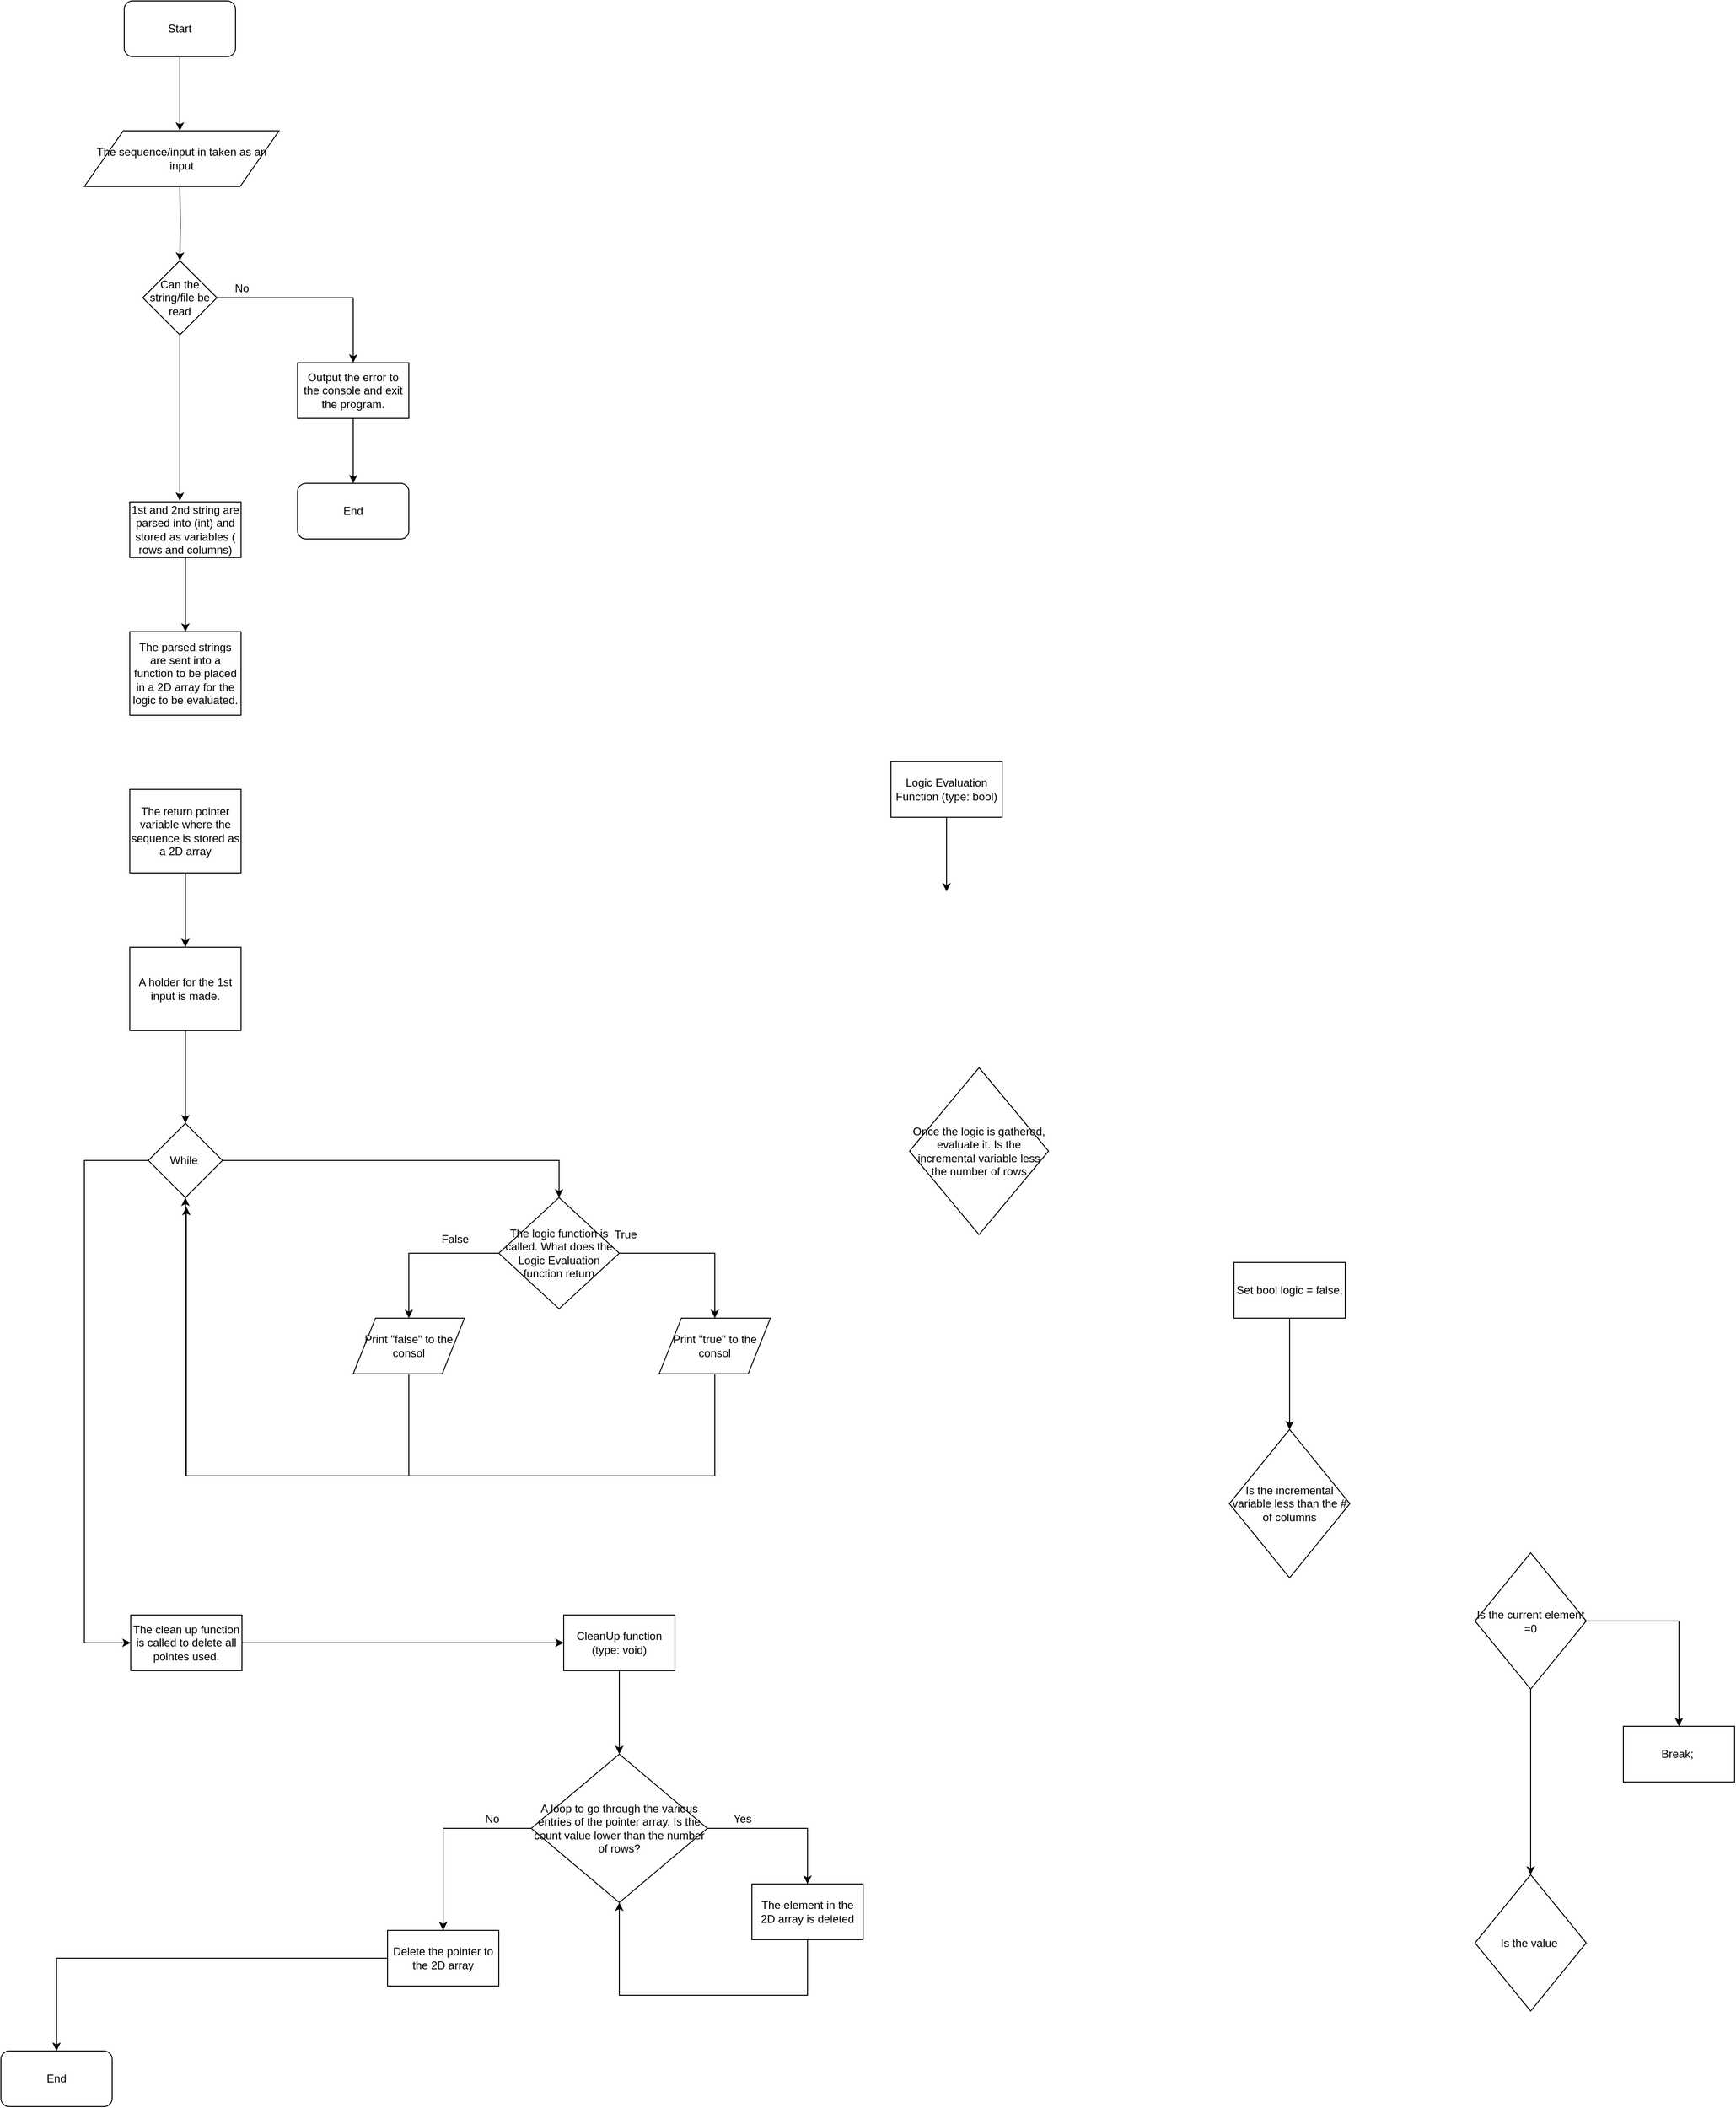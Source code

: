 <mxfile version="10.8.4" type="github"><diagram id="juIWvqUsVtKVEgDeM0rb" name="Page-1"><mxGraphModel dx="1158" dy="766" grid="1" gridSize="10" guides="1" tooltips="1" connect="1" arrows="1" fold="1" page="1" pageScale="1" pageWidth="827" pageHeight="1169" math="0" shadow="0"><root><mxCell id="0"/><mxCell id="1" parent="0"/><mxCell id="2Lt4eYRzelo9A8nr48cR-3" value="" style="edgeStyle=orthogonalEdgeStyle;rounded=0;orthogonalLoop=1;jettySize=auto;html=1;" edge="1" parent="1" source="2Lt4eYRzelo9A8nr48cR-1"><mxGeometry relative="1" as="geometry"><mxPoint x="353" y="180" as="targetPoint"/></mxGeometry></mxCell><mxCell id="2Lt4eYRzelo9A8nr48cR-1" value="Start" style="rounded=1;whiteSpace=wrap;html=1;" vertex="1" parent="1"><mxGeometry x="293" y="40" width="120" height="60" as="geometry"/></mxCell><mxCell id="2Lt4eYRzelo9A8nr48cR-7" value="" style="edgeStyle=orthogonalEdgeStyle;rounded=0;orthogonalLoop=1;jettySize=auto;html=1;" edge="1" parent="1" target="2Lt4eYRzelo9A8nr48cR-5"><mxGeometry relative="1" as="geometry"><mxPoint x="353" y="240" as="sourcePoint"/></mxGeometry></mxCell><mxCell id="2Lt4eYRzelo9A8nr48cR-11" style="edgeStyle=orthogonalEdgeStyle;rounded=0;orthogonalLoop=1;jettySize=auto;html=1;" edge="1" parent="1" source="2Lt4eYRzelo9A8nr48cR-5" target="2Lt4eYRzelo9A8nr48cR-8"><mxGeometry relative="1" as="geometry"/></mxCell><mxCell id="2Lt4eYRzelo9A8nr48cR-22" value="" style="edgeStyle=orthogonalEdgeStyle;rounded=0;orthogonalLoop=1;jettySize=auto;html=1;entryX=0.45;entryY=-0.017;entryDx=0;entryDy=0;entryPerimeter=0;" edge="1" parent="1" source="2Lt4eYRzelo9A8nr48cR-5" target="2Lt4eYRzelo9A8nr48cR-15"><mxGeometry relative="1" as="geometry"><mxPoint x="353" y="480" as="targetPoint"/></mxGeometry></mxCell><mxCell id="2Lt4eYRzelo9A8nr48cR-5" value="Can the string/file be read" style="rhombus;whiteSpace=wrap;html=1;" vertex="1" parent="1"><mxGeometry x="313" y="320" width="80" height="80" as="geometry"/></mxCell><mxCell id="2Lt4eYRzelo9A8nr48cR-17" value="" style="edgeStyle=orthogonalEdgeStyle;rounded=0;orthogonalLoop=1;jettySize=auto;html=1;" edge="1" parent="1" source="2Lt4eYRzelo9A8nr48cR-8" target="2Lt4eYRzelo9A8nr48cR-16"><mxGeometry relative="1" as="geometry"/></mxCell><mxCell id="2Lt4eYRzelo9A8nr48cR-8" value="Output the error to the console and exit the program." style="rounded=0;whiteSpace=wrap;html=1;" vertex="1" parent="1"><mxGeometry x="480" y="430" width="120" height="60" as="geometry"/></mxCell><mxCell id="2Lt4eYRzelo9A8nr48cR-12" value="No" style="text;html=1;strokeColor=none;fillColor=none;align=center;verticalAlign=middle;whiteSpace=wrap;rounded=0;" vertex="1" parent="1"><mxGeometry x="400" y="340" width="40" height="20" as="geometry"/></mxCell><mxCell id="2Lt4eYRzelo9A8nr48cR-24" value="" style="edgeStyle=orthogonalEdgeStyle;rounded=0;orthogonalLoop=1;jettySize=auto;html=1;" edge="1" parent="1" source="2Lt4eYRzelo9A8nr48cR-15" target="2Lt4eYRzelo9A8nr48cR-23"><mxGeometry relative="1" as="geometry"/></mxCell><mxCell id="2Lt4eYRzelo9A8nr48cR-15" value="1st and 2nd string are parsed into (int) and stored as variables ( rows and columns)" style="rounded=0;whiteSpace=wrap;html=1;" vertex="1" parent="1"><mxGeometry x="299" y="580" width="120" height="60" as="geometry"/></mxCell><mxCell id="2Lt4eYRzelo9A8nr48cR-23" value="The parsed strings are sent into a function to be placed in a 2D array for the logic to be evaluated." style="rounded=0;whiteSpace=wrap;html=1;" vertex="1" parent="1"><mxGeometry x="299" y="720" width="120" height="90" as="geometry"/></mxCell><mxCell id="2Lt4eYRzelo9A8nr48cR-29" value="" style="edgeStyle=orthogonalEdgeStyle;rounded=0;orthogonalLoop=1;jettySize=auto;html=1;" edge="1" parent="1" source="2Lt4eYRzelo9A8nr48cR-25" target="2Lt4eYRzelo9A8nr48cR-28"><mxGeometry relative="1" as="geometry"/></mxCell><mxCell id="2Lt4eYRzelo9A8nr48cR-25" value="The return pointer variable where the sequence is stored as a 2D array" style="rounded=0;whiteSpace=wrap;html=1;" vertex="1" parent="1"><mxGeometry x="299" y="890" width="120" height="90" as="geometry"/></mxCell><mxCell id="2Lt4eYRzelo9A8nr48cR-36" style="edgeStyle=orthogonalEdgeStyle;rounded=0;orthogonalLoop=1;jettySize=auto;html=1;entryX=0.5;entryY=0;entryDx=0;entryDy=0;" edge="1" parent="1" source="2Lt4eYRzelo9A8nr48cR-28" target="2Lt4eYRzelo9A8nr48cR-30"><mxGeometry relative="1" as="geometry"/></mxCell><mxCell id="2Lt4eYRzelo9A8nr48cR-28" value="A holder for the 1st input is made." style="rounded=0;whiteSpace=wrap;html=1;" vertex="1" parent="1"><mxGeometry x="299" y="1060" width="120" height="90" as="geometry"/></mxCell><mxCell id="2Lt4eYRzelo9A8nr48cR-16" value="End" style="rounded=1;whiteSpace=wrap;html=1;" vertex="1" parent="1"><mxGeometry x="480" y="560" width="120" height="60" as="geometry"/></mxCell><mxCell id="2Lt4eYRzelo9A8nr48cR-18" value="The sequence/input in taken as an input" style="shape=parallelogram;perimeter=parallelogramPerimeter;whiteSpace=wrap;html=1;" vertex="1" parent="1"><mxGeometry x="250" y="180" width="210" height="60" as="geometry"/></mxCell><mxCell id="2Lt4eYRzelo9A8nr48cR-38" style="edgeStyle=orthogonalEdgeStyle;rounded=0;orthogonalLoop=1;jettySize=auto;html=1;entryX=0.5;entryY=0;entryDx=0;entryDy=0;" edge="1" parent="1" source="2Lt4eYRzelo9A8nr48cR-30" target="2Lt4eYRzelo9A8nr48cR-37"><mxGeometry relative="1" as="geometry"/></mxCell><mxCell id="2Lt4eYRzelo9A8nr48cR-67" style="edgeStyle=orthogonalEdgeStyle;rounded=0;orthogonalLoop=1;jettySize=auto;html=1;" edge="1" parent="1" source="2Lt4eYRzelo9A8nr48cR-30" target="2Lt4eYRzelo9A8nr48cR-49"><mxGeometry relative="1" as="geometry"><Array as="points"><mxPoint x="250" y="1290"/><mxPoint x="250" y="1810"/></Array></mxGeometry></mxCell><mxCell id="2Lt4eYRzelo9A8nr48cR-30" value="While&amp;nbsp;" style="rhombus;whiteSpace=wrap;html=1;" vertex="1" parent="1"><mxGeometry x="319" y="1250" width="80" height="80" as="geometry"/></mxCell><mxCell id="2Lt4eYRzelo9A8nr48cR-40" style="edgeStyle=orthogonalEdgeStyle;rounded=0;orthogonalLoop=1;jettySize=auto;html=1;entryX=0.5;entryY=0;entryDx=0;entryDy=0;" edge="1" parent="1" source="2Lt4eYRzelo9A8nr48cR-37" target="2Lt4eYRzelo9A8nr48cR-39"><mxGeometry relative="1" as="geometry"/></mxCell><mxCell id="2Lt4eYRzelo9A8nr48cR-43" style="edgeStyle=orthogonalEdgeStyle;rounded=0;orthogonalLoop=1;jettySize=auto;html=1;" edge="1" parent="1" source="2Lt4eYRzelo9A8nr48cR-37" target="2Lt4eYRzelo9A8nr48cR-42"><mxGeometry relative="1" as="geometry"/></mxCell><mxCell id="2Lt4eYRzelo9A8nr48cR-37" value="The logic function is called. What does the Logic Evaluation function return" style="rhombus;whiteSpace=wrap;html=1;" vertex="1" parent="1"><mxGeometry x="697" y="1330" width="130" height="120" as="geometry"/></mxCell><mxCell id="2Lt4eYRzelo9A8nr48cR-47" style="edgeStyle=orthogonalEdgeStyle;rounded=0;orthogonalLoop=1;jettySize=auto;html=1;" edge="1" parent="1" source="2Lt4eYRzelo9A8nr48cR-39"><mxGeometry relative="1" as="geometry"><mxPoint x="360" y="1340" as="targetPoint"/><Array as="points"><mxPoint x="600" y="1630"/><mxPoint x="360" y="1630"/></Array></mxGeometry></mxCell><mxCell id="2Lt4eYRzelo9A8nr48cR-39" value="Print &quot;false&quot; to the consol" style="shape=parallelogram;perimeter=parallelogramPerimeter;whiteSpace=wrap;html=1;" vertex="1" parent="1"><mxGeometry x="540" y="1460" width="120" height="60" as="geometry"/></mxCell><mxCell id="2Lt4eYRzelo9A8nr48cR-41" value="False" style="text;html=1;strokeColor=none;fillColor=none;align=center;verticalAlign=middle;whiteSpace=wrap;rounded=0;" vertex="1" parent="1"><mxGeometry x="630" y="1365" width="40" height="20" as="geometry"/></mxCell><mxCell id="2Lt4eYRzelo9A8nr48cR-48" style="edgeStyle=orthogonalEdgeStyle;rounded=0;orthogonalLoop=1;jettySize=auto;html=1;entryX=0.5;entryY=1;entryDx=0;entryDy=0;" edge="1" parent="1" source="2Lt4eYRzelo9A8nr48cR-42" target="2Lt4eYRzelo9A8nr48cR-30"><mxGeometry relative="1" as="geometry"><mxPoint x="930" y="1680" as="targetPoint"/><Array as="points"><mxPoint x="930" y="1630"/><mxPoint x="359" y="1630"/></Array></mxGeometry></mxCell><mxCell id="2Lt4eYRzelo9A8nr48cR-42" value="Print &quot;true&quot; to the consol" style="shape=parallelogram;perimeter=parallelogramPerimeter;whiteSpace=wrap;html=1;" vertex="1" parent="1"><mxGeometry x="870" y="1460" width="120" height="60" as="geometry"/></mxCell><mxCell id="2Lt4eYRzelo9A8nr48cR-44" value="True" style="text;html=1;strokeColor=none;fillColor=none;align=center;verticalAlign=middle;whiteSpace=wrap;rounded=0;" vertex="1" parent="1"><mxGeometry x="814" y="1360" width="40" height="20" as="geometry"/></mxCell><mxCell id="2Lt4eYRzelo9A8nr48cR-51" value="" style="edgeStyle=orthogonalEdgeStyle;rounded=0;orthogonalLoop=1;jettySize=auto;html=1;" edge="1" parent="1" source="2Lt4eYRzelo9A8nr48cR-49" target="2Lt4eYRzelo9A8nr48cR-50"><mxGeometry relative="1" as="geometry"/></mxCell><mxCell id="2Lt4eYRzelo9A8nr48cR-49" value="The clean up function is called to delete all pointes used." style="rounded=0;whiteSpace=wrap;html=1;" vertex="1" parent="1"><mxGeometry x="300" y="1780" width="120" height="60" as="geometry"/></mxCell><mxCell id="2Lt4eYRzelo9A8nr48cR-55" value="" style="edgeStyle=orthogonalEdgeStyle;rounded=0;orthogonalLoop=1;jettySize=auto;html=1;entryX=0.5;entryY=0;entryDx=0;entryDy=0;" edge="1" parent="1" source="2Lt4eYRzelo9A8nr48cR-50" target="2Lt4eYRzelo9A8nr48cR-52"><mxGeometry relative="1" as="geometry"><mxPoint x="697" y="1920" as="targetPoint"/></mxGeometry></mxCell><mxCell id="2Lt4eYRzelo9A8nr48cR-50" value="CleanUp function (type: void)" style="rounded=0;whiteSpace=wrap;html=1;" vertex="1" parent="1"><mxGeometry x="767" y="1780" width="120" height="60" as="geometry"/></mxCell><mxCell id="2Lt4eYRzelo9A8nr48cR-59" style="edgeStyle=orthogonalEdgeStyle;rounded=0;orthogonalLoop=1;jettySize=auto;html=1;exitX=1;exitY=0.5;exitDx=0;exitDy=0;entryX=0.5;entryY=0;entryDx=0;entryDy=0;" edge="1" parent="1" source="2Lt4eYRzelo9A8nr48cR-52" target="2Lt4eYRzelo9A8nr48cR-58"><mxGeometry relative="1" as="geometry"/></mxCell><mxCell id="2Lt4eYRzelo9A8nr48cR-65" style="edgeStyle=orthogonalEdgeStyle;rounded=0;orthogonalLoop=1;jettySize=auto;html=1;entryX=0.5;entryY=0;entryDx=0;entryDy=0;" edge="1" parent="1" source="2Lt4eYRzelo9A8nr48cR-52" target="2Lt4eYRzelo9A8nr48cR-62"><mxGeometry relative="1" as="geometry"><mxPoint x="580" y="2040" as="targetPoint"/></mxGeometry></mxCell><mxCell id="2Lt4eYRzelo9A8nr48cR-52" value="A loop to go through the various entries of the pointer array. Is the count value lower than the number of rows?" style="rhombus;whiteSpace=wrap;html=1;" vertex="1" parent="1"><mxGeometry x="732" y="1930" width="190" height="160" as="geometry"/></mxCell><mxCell id="2Lt4eYRzelo9A8nr48cR-60" style="edgeStyle=orthogonalEdgeStyle;rounded=0;orthogonalLoop=1;jettySize=auto;html=1;entryX=0.5;entryY=1;entryDx=0;entryDy=0;" edge="1" parent="1" source="2Lt4eYRzelo9A8nr48cR-58" target="2Lt4eYRzelo9A8nr48cR-52"><mxGeometry relative="1" as="geometry"><Array as="points"><mxPoint x="850" y="2190"/><mxPoint x="697" y="2190"/></Array></mxGeometry></mxCell><mxCell id="2Lt4eYRzelo9A8nr48cR-58" value="The element in the 2D array is deleted" style="rounded=0;whiteSpace=wrap;html=1;" vertex="1" parent="1"><mxGeometry x="970" y="2070" width="120" height="60" as="geometry"/></mxCell><mxCell id="2Lt4eYRzelo9A8nr48cR-61" value="Yes" style="text;html=1;strokeColor=none;fillColor=none;align=center;verticalAlign=middle;whiteSpace=wrap;rounded=0;" vertex="1" parent="1"><mxGeometry x="940" y="1990" width="40" height="20" as="geometry"/></mxCell><mxCell id="2Lt4eYRzelo9A8nr48cR-70" style="edgeStyle=orthogonalEdgeStyle;rounded=0;orthogonalLoop=1;jettySize=auto;html=1;" edge="1" parent="1" source="2Lt4eYRzelo9A8nr48cR-62" target="2Lt4eYRzelo9A8nr48cR-69"><mxGeometry relative="1" as="geometry"/></mxCell><mxCell id="2Lt4eYRzelo9A8nr48cR-62" value="Delete the pointer to the 2D array" style="rounded=0;whiteSpace=wrap;html=1;" vertex="1" parent="1"><mxGeometry x="577" y="2120" width="120" height="60" as="geometry"/></mxCell><mxCell id="2Lt4eYRzelo9A8nr48cR-66" value="No" style="text;html=1;strokeColor=none;fillColor=none;align=center;verticalAlign=middle;whiteSpace=wrap;rounded=0;" vertex="1" parent="1"><mxGeometry x="670" y="1990" width="40" height="20" as="geometry"/></mxCell><mxCell id="2Lt4eYRzelo9A8nr48cR-69" value="End" style="rounded=1;whiteSpace=wrap;html=1;" vertex="1" parent="1"><mxGeometry x="160" y="2250" width="120" height="60" as="geometry"/></mxCell><mxCell id="2Lt4eYRzelo9A8nr48cR-73" value="" style="edgeStyle=orthogonalEdgeStyle;rounded=0;orthogonalLoop=1;jettySize=auto;html=1;" edge="1" parent="1" source="2Lt4eYRzelo9A8nr48cR-71"><mxGeometry relative="1" as="geometry"><mxPoint x="1180" y="1000" as="targetPoint"/></mxGeometry></mxCell><mxCell id="2Lt4eYRzelo9A8nr48cR-71" value="Logic Evaluation Function (type: bool)" style="rounded=0;whiteSpace=wrap;html=1;" vertex="1" parent="1"><mxGeometry x="1120" y="860" width="120" height="60" as="geometry"/></mxCell><mxCell id="2Lt4eYRzelo9A8nr48cR-74" value="Once the logic is gathered, evaluate it. Is the incremental variable less the number of rows" style="rhombus;whiteSpace=wrap;html=1;" vertex="1" parent="1"><mxGeometry x="1140" y="1190" width="150" height="180" as="geometry"/></mxCell><mxCell id="2Lt4eYRzelo9A8nr48cR-78" value="" style="edgeStyle=orthogonalEdgeStyle;rounded=0;orthogonalLoop=1;jettySize=auto;html=1;entryX=0.5;entryY=0;entryDx=0;entryDy=0;" edge="1" parent="1" source="2Lt4eYRzelo9A8nr48cR-75" target="2Lt4eYRzelo9A8nr48cR-76"><mxGeometry relative="1" as="geometry"><mxPoint x="1550" y="1500" as="targetPoint"/></mxGeometry></mxCell><mxCell id="2Lt4eYRzelo9A8nr48cR-75" value="Set bool logic = false;" style="rounded=0;whiteSpace=wrap;html=1;" vertex="1" parent="1"><mxGeometry x="1490" y="1400" width="120" height="60" as="geometry"/></mxCell><mxCell id="2Lt4eYRzelo9A8nr48cR-76" value="Is the incremental variable less than the # of columns" style="rhombus;whiteSpace=wrap;html=1;" vertex="1" parent="1"><mxGeometry x="1485" y="1580" width="130" height="160" as="geometry"/></mxCell><mxCell id="2Lt4eYRzelo9A8nr48cR-86" style="edgeStyle=orthogonalEdgeStyle;rounded=0;orthogonalLoop=1;jettySize=auto;html=1;" edge="1" parent="1" source="2Lt4eYRzelo9A8nr48cR-84" target="2Lt4eYRzelo9A8nr48cR-85"><mxGeometry relative="1" as="geometry"/></mxCell><mxCell id="2Lt4eYRzelo9A8nr48cR-88" value="" style="edgeStyle=orthogonalEdgeStyle;rounded=0;orthogonalLoop=1;jettySize=auto;html=1;" edge="1" parent="1" source="2Lt4eYRzelo9A8nr48cR-84" target="2Lt4eYRzelo9A8nr48cR-87"><mxGeometry relative="1" as="geometry"/></mxCell><mxCell id="2Lt4eYRzelo9A8nr48cR-84" value="Is the current element =0" style="rhombus;whiteSpace=wrap;html=1;" vertex="1" parent="1"><mxGeometry x="1750" y="1713" width="120" height="147" as="geometry"/></mxCell><mxCell id="2Lt4eYRzelo9A8nr48cR-87" value="Is the value&amp;nbsp;" style="rhombus;whiteSpace=wrap;html=1;" vertex="1" parent="1"><mxGeometry x="1750" y="2060" width="120" height="147" as="geometry"/></mxCell><mxCell id="2Lt4eYRzelo9A8nr48cR-85" value="Break;&amp;nbsp;" style="rounded=0;whiteSpace=wrap;html=1;" vertex="1" parent="1"><mxGeometry x="1910" y="1900" width="120" height="60" as="geometry"/></mxCell></root></mxGraphModel></diagram></mxfile>